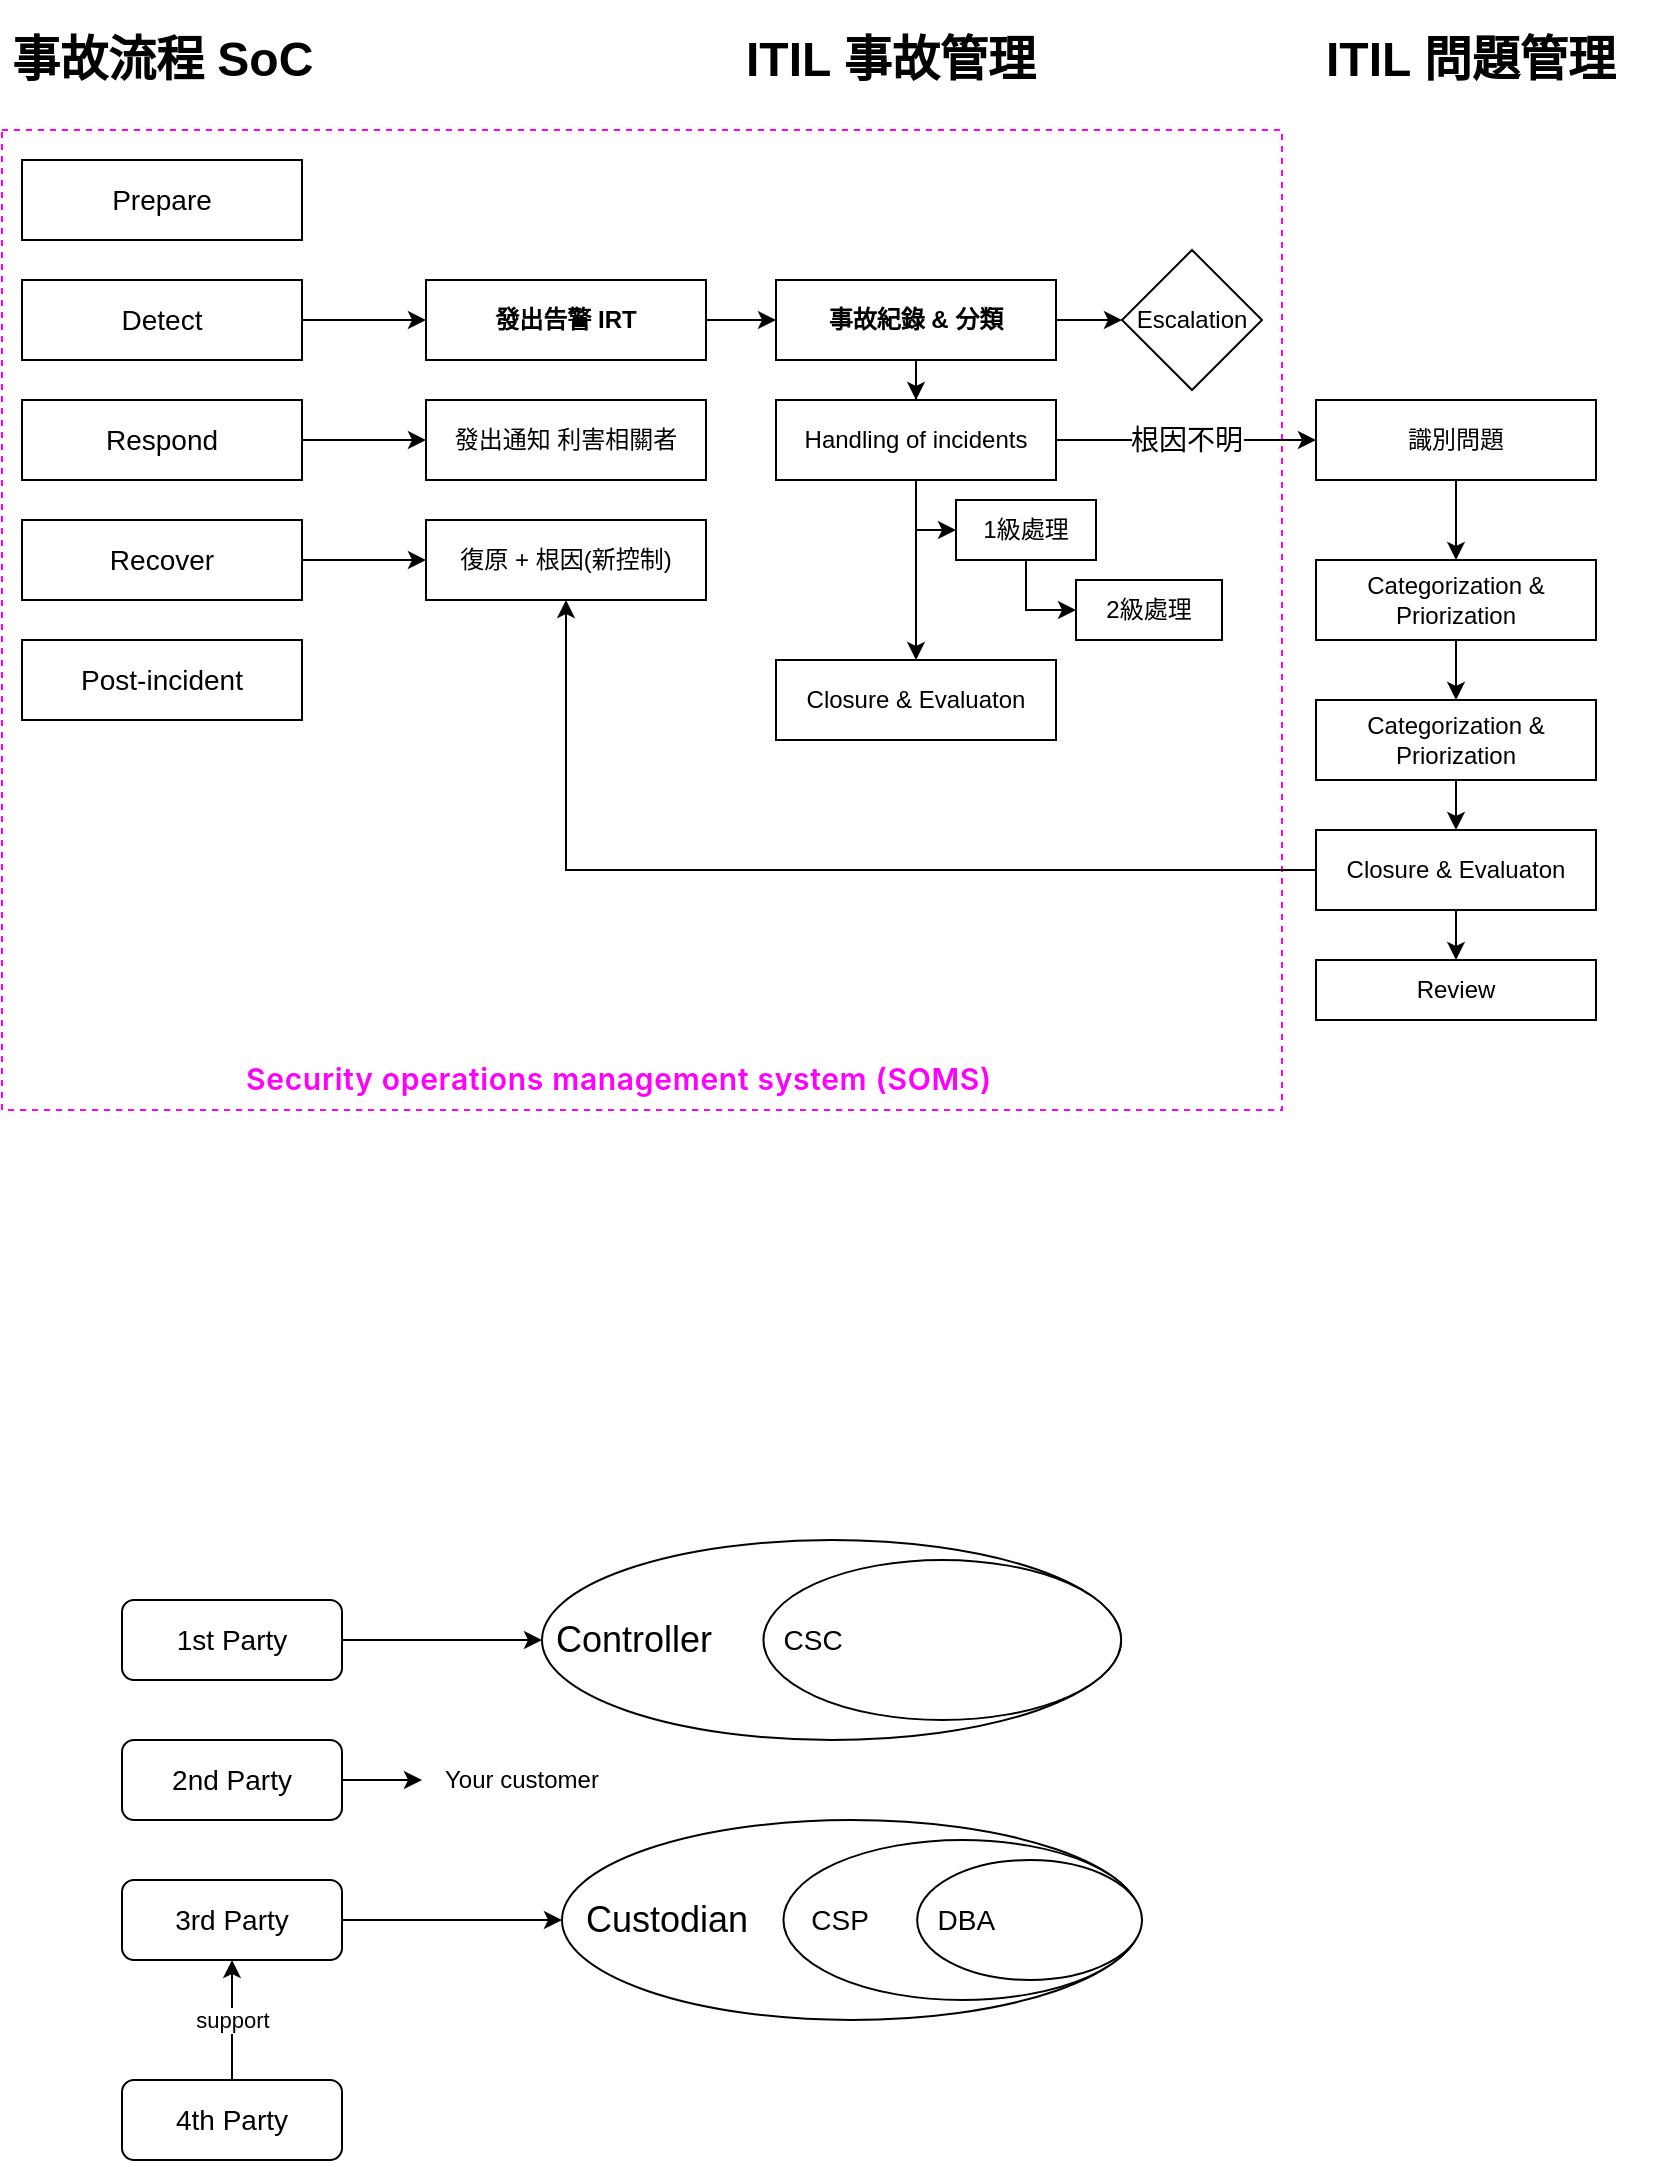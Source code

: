 <mxfile version="24.0.2" type="github">
  <diagram name="第 1 页" id="hQReIISKm8YCtOWLxGjV">
    <mxGraphModel dx="1434" dy="754" grid="1" gridSize="10" guides="1" tooltips="1" connect="1" arrows="1" fold="1" page="1" pageScale="1" pageWidth="827" pageHeight="1169" math="0" shadow="0">
      <root>
        <mxCell id="0" />
        <mxCell id="1" parent="0" />
        <mxCell id="yliNx0_WTpfWxn0OHZDb-20" value="" style="rounded=0;whiteSpace=wrap;html=1;fillColor=none;dashed=1;strokeColor=#FF00FF;" vertex="1" parent="1">
          <mxGeometry x="10" y="95" width="640" height="490" as="geometry" />
        </mxCell>
        <mxCell id="Ozge6DqlCok_twECxc4k-1" value="&lt;font style=&quot;font-size: 14px;&quot;&gt;Prepare&lt;/font&gt;" style="rounded=0;whiteSpace=wrap;html=1;" parent="1" vertex="1">
          <mxGeometry x="20" y="110" width="140" height="40" as="geometry" />
        </mxCell>
        <mxCell id="Ozge6DqlCok_twECxc4k-2" value="" style="edgeStyle=orthogonalEdgeStyle;rounded=0;orthogonalLoop=1;jettySize=auto;html=1;" parent="1" source="Ozge6DqlCok_twECxc4k-3" target="Ozge6DqlCok_twECxc4k-11" edge="1">
          <mxGeometry relative="1" as="geometry" />
        </mxCell>
        <mxCell id="Ozge6DqlCok_twECxc4k-3" value="&lt;font style=&quot;font-size: 14px;&quot;&gt;Detect&lt;/font&gt;" style="rounded=0;whiteSpace=wrap;html=1;" parent="1" vertex="1">
          <mxGeometry x="20" y="170" width="140" height="40" as="geometry" />
        </mxCell>
        <mxCell id="Ozge6DqlCok_twECxc4k-4" value="" style="edgeStyle=orthogonalEdgeStyle;rounded=0;orthogonalLoop=1;jettySize=auto;html=1;" parent="1" source="Ozge6DqlCok_twECxc4k-5" target="Ozge6DqlCok_twECxc4k-12" edge="1">
          <mxGeometry relative="1" as="geometry" />
        </mxCell>
        <mxCell id="Ozge6DqlCok_twECxc4k-5" value="&lt;font style=&quot;font-size: 14px;&quot;&gt;Respond&lt;/font&gt;" style="rounded=0;whiteSpace=wrap;html=1;" parent="1" vertex="1">
          <mxGeometry x="20" y="230" width="140" height="40" as="geometry" />
        </mxCell>
        <mxCell id="Ozge6DqlCok_twECxc4k-6" value="" style="edgeStyle=orthogonalEdgeStyle;rounded=0;orthogonalLoop=1;jettySize=auto;html=1;fontSize=14;" parent="1" source="Ozge6DqlCok_twECxc4k-7" target="Ozge6DqlCok_twECxc4k-36" edge="1">
          <mxGeometry relative="1" as="geometry" />
        </mxCell>
        <mxCell id="Ozge6DqlCok_twECxc4k-7" value="&lt;font style=&quot;font-size: 14px;&quot;&gt;Recover&lt;/font&gt;" style="rounded=0;whiteSpace=wrap;html=1;" parent="1" vertex="1">
          <mxGeometry x="20" y="290" width="140" height="40" as="geometry" />
        </mxCell>
        <mxCell id="Ozge6DqlCok_twECxc4k-8" value="&lt;font style=&quot;font-size: 14px;&quot;&gt;Post-incident&lt;/font&gt;" style="rounded=0;whiteSpace=wrap;html=1;" parent="1" vertex="1">
          <mxGeometry x="20" y="350" width="140" height="40" as="geometry" />
        </mxCell>
        <mxCell id="Ozge6DqlCok_twECxc4k-9" value="&lt;h1&gt;事故流程 SoC&lt;/h1&gt;" style="text;html=1;strokeColor=none;fillColor=none;spacing=5;spacingTop=-20;whiteSpace=wrap;overflow=hidden;rounded=0;" parent="1" vertex="1">
          <mxGeometry x="10" y="40" width="180" height="50" as="geometry" />
        </mxCell>
        <mxCell id="Ozge6DqlCok_twECxc4k-10" value="" style="edgeStyle=orthogonalEdgeStyle;rounded=0;orthogonalLoop=1;jettySize=auto;html=1;fontSize=14;" parent="1" source="Ozge6DqlCok_twECxc4k-11" target="Ozge6DqlCok_twECxc4k-15" edge="1">
          <mxGeometry relative="1" as="geometry" />
        </mxCell>
        <mxCell id="Ozge6DqlCok_twECxc4k-11" value="&lt;b&gt;發出告警 IRT&lt;/b&gt;" style="rounded=0;whiteSpace=wrap;html=1;" parent="1" vertex="1">
          <mxGeometry x="222" y="170" width="140" height="40" as="geometry" />
        </mxCell>
        <mxCell id="Ozge6DqlCok_twECxc4k-12" value="發出通知 利害相關者" style="rounded=0;whiteSpace=wrap;html=1;" parent="1" vertex="1">
          <mxGeometry x="222" y="230" width="140" height="40" as="geometry" />
        </mxCell>
        <mxCell id="Ozge6DqlCok_twECxc4k-13" value="" style="edgeStyle=orthogonalEdgeStyle;rounded=0;orthogonalLoop=1;jettySize=auto;html=1;fontSize=14;" parent="1" source="Ozge6DqlCok_twECxc4k-15" target="Ozge6DqlCok_twECxc4k-20" edge="1">
          <mxGeometry relative="1" as="geometry" />
        </mxCell>
        <mxCell id="Ozge6DqlCok_twECxc4k-14" value="" style="edgeStyle=orthogonalEdgeStyle;rounded=0;orthogonalLoop=1;jettySize=auto;html=1;fontSize=14;" parent="1" source="Ozge6DqlCok_twECxc4k-15" target="Ozge6DqlCok_twECxc4k-37" edge="1">
          <mxGeometry relative="1" as="geometry" />
        </mxCell>
        <mxCell id="Ozge6DqlCok_twECxc4k-15" value="&lt;b&gt;事故紀錄 &amp;amp; 分類&lt;/b&gt;" style="rounded=0;whiteSpace=wrap;html=1;" parent="1" vertex="1">
          <mxGeometry x="397" y="170" width="140" height="40" as="geometry" />
        </mxCell>
        <mxCell id="Ozge6DqlCok_twECxc4k-16" value="&lt;h1&gt;ITIL 事故管理&lt;/h1&gt;" style="text;html=1;strokeColor=none;fillColor=none;spacing=5;spacingTop=-20;whiteSpace=wrap;overflow=hidden;rounded=0;" parent="1" vertex="1">
          <mxGeometry x="377" y="40" width="180" height="50" as="geometry" />
        </mxCell>
        <mxCell id="Ozge6DqlCok_twECxc4k-17" value="根因不明" style="edgeStyle=orthogonalEdgeStyle;rounded=0;orthogonalLoop=1;jettySize=auto;html=1;fontSize=14;" parent="1" source="Ozge6DqlCok_twECxc4k-20" target="Ozge6DqlCok_twECxc4k-23" edge="1">
          <mxGeometry relative="1" as="geometry" />
        </mxCell>
        <mxCell id="Ozge6DqlCok_twECxc4k-18" style="edgeStyle=orthogonalEdgeStyle;rounded=0;orthogonalLoop=1;jettySize=auto;html=1;entryX=0;entryY=0.5;entryDx=0;entryDy=0;fontSize=14;" parent="1" source="Ozge6DqlCok_twECxc4k-20" target="Ozge6DqlCok_twECxc4k-25" edge="1">
          <mxGeometry relative="1" as="geometry" />
        </mxCell>
        <mxCell id="Ozge6DqlCok_twECxc4k-19" style="edgeStyle=orthogonalEdgeStyle;rounded=0;orthogonalLoop=1;jettySize=auto;html=1;fontSize=14;" parent="1" source="Ozge6DqlCok_twECxc4k-20" target="Ozge6DqlCok_twECxc4k-27" edge="1">
          <mxGeometry relative="1" as="geometry" />
        </mxCell>
        <mxCell id="Ozge6DqlCok_twECxc4k-20" value="Handling of incidents" style="rounded=0;whiteSpace=wrap;html=1;" parent="1" vertex="1">
          <mxGeometry x="397" y="230" width="140" height="40" as="geometry" />
        </mxCell>
        <mxCell id="Ozge6DqlCok_twECxc4k-21" value="&lt;h1&gt;ITIL 問題管理&lt;/h1&gt;" style="text;html=1;strokeColor=none;fillColor=none;spacing=5;spacingTop=-20;whiteSpace=wrap;overflow=hidden;rounded=0;" parent="1" vertex="1">
          <mxGeometry x="667" y="40" width="180" height="50" as="geometry" />
        </mxCell>
        <mxCell id="Ozge6DqlCok_twECxc4k-22" value="" style="edgeStyle=orthogonalEdgeStyle;rounded=0;orthogonalLoop=1;jettySize=auto;html=1;fontSize=14;" parent="1" source="Ozge6DqlCok_twECxc4k-23" target="Ozge6DqlCok_twECxc4k-29" edge="1">
          <mxGeometry relative="1" as="geometry" />
        </mxCell>
        <mxCell id="Ozge6DqlCok_twECxc4k-23" value="識別問題" style="rounded=0;whiteSpace=wrap;html=1;" parent="1" vertex="1">
          <mxGeometry x="667" y="230" width="140" height="40" as="geometry" />
        </mxCell>
        <mxCell id="Ozge6DqlCok_twECxc4k-24" style="edgeStyle=orthogonalEdgeStyle;rounded=0;orthogonalLoop=1;jettySize=auto;html=1;entryX=0;entryY=0.5;entryDx=0;entryDy=0;fontSize=14;" parent="1" source="Ozge6DqlCok_twECxc4k-25" target="Ozge6DqlCok_twECxc4k-26" edge="1">
          <mxGeometry relative="1" as="geometry" />
        </mxCell>
        <mxCell id="Ozge6DqlCok_twECxc4k-25" value="1級處理" style="rounded=0;whiteSpace=wrap;html=1;" parent="1" vertex="1">
          <mxGeometry x="487" y="280" width="70" height="30" as="geometry" />
        </mxCell>
        <mxCell id="Ozge6DqlCok_twECxc4k-26" value="2級處理" style="rounded=0;whiteSpace=wrap;html=1;" parent="1" vertex="1">
          <mxGeometry x="547" y="320" width="73" height="30" as="geometry" />
        </mxCell>
        <mxCell id="Ozge6DqlCok_twECxc4k-27" value="Closure &amp;amp; Evaluaton" style="rounded=0;whiteSpace=wrap;html=1;" parent="1" vertex="1">
          <mxGeometry x="397" y="360" width="140" height="40" as="geometry" />
        </mxCell>
        <mxCell id="Ozge6DqlCok_twECxc4k-28" value="" style="edgeStyle=orthogonalEdgeStyle;rounded=0;orthogonalLoop=1;jettySize=auto;html=1;fontSize=14;" parent="1" source="Ozge6DqlCok_twECxc4k-29" target="Ozge6DqlCok_twECxc4k-31" edge="1">
          <mxGeometry relative="1" as="geometry" />
        </mxCell>
        <mxCell id="Ozge6DqlCok_twECxc4k-29" value="Categorization &amp;amp; Priorization" style="rounded=0;whiteSpace=wrap;html=1;" parent="1" vertex="1">
          <mxGeometry x="667" y="310" width="140" height="40" as="geometry" />
        </mxCell>
        <mxCell id="Ozge6DqlCok_twECxc4k-30" value="" style="edgeStyle=orthogonalEdgeStyle;rounded=0;orthogonalLoop=1;jettySize=auto;html=1;fontSize=14;" parent="1" source="Ozge6DqlCok_twECxc4k-31" target="Ozge6DqlCok_twECxc4k-34" edge="1">
          <mxGeometry relative="1" as="geometry" />
        </mxCell>
        <mxCell id="Ozge6DqlCok_twECxc4k-31" value="Categorization &amp;amp; Priorization" style="rounded=0;whiteSpace=wrap;html=1;" parent="1" vertex="1">
          <mxGeometry x="667" y="380" width="140" height="40" as="geometry" />
        </mxCell>
        <mxCell id="Ozge6DqlCok_twECxc4k-32" value="" style="edgeStyle=orthogonalEdgeStyle;rounded=0;orthogonalLoop=1;jettySize=auto;html=1;fontSize=14;" parent="1" source="Ozge6DqlCok_twECxc4k-34" target="Ozge6DqlCok_twECxc4k-35" edge="1">
          <mxGeometry relative="1" as="geometry" />
        </mxCell>
        <mxCell id="Ozge6DqlCok_twECxc4k-33" style="edgeStyle=orthogonalEdgeStyle;rounded=0;orthogonalLoop=1;jettySize=auto;html=1;entryX=0.5;entryY=1;entryDx=0;entryDy=0;fontSize=14;" parent="1" source="Ozge6DqlCok_twECxc4k-34" target="Ozge6DqlCok_twECxc4k-36" edge="1">
          <mxGeometry relative="1" as="geometry" />
        </mxCell>
        <mxCell id="Ozge6DqlCok_twECxc4k-34" value="Closure &amp;amp; Evaluaton" style="rounded=0;whiteSpace=wrap;html=1;" parent="1" vertex="1">
          <mxGeometry x="667" y="445" width="140" height="40" as="geometry" />
        </mxCell>
        <mxCell id="Ozge6DqlCok_twECxc4k-35" value="Review" style="rounded=0;whiteSpace=wrap;html=1;" parent="1" vertex="1">
          <mxGeometry x="667" y="510" width="140" height="30" as="geometry" />
        </mxCell>
        <mxCell id="Ozge6DqlCok_twECxc4k-36" value="復原 + 根因(新控制)" style="rounded=0;whiteSpace=wrap;html=1;" parent="1" vertex="1">
          <mxGeometry x="222" y="290" width="140" height="40" as="geometry" />
        </mxCell>
        <mxCell id="Ozge6DqlCok_twECxc4k-37" value="Escalation" style="rhombus;whiteSpace=wrap;html=1;rounded=0;" parent="1" vertex="1">
          <mxGeometry x="570" y="155" width="70" height="70" as="geometry" />
        </mxCell>
        <mxCell id="yliNx0_WTpfWxn0OHZDb-15" style="edgeStyle=orthogonalEdgeStyle;rounded=0;orthogonalLoop=1;jettySize=auto;html=1;entryX=0;entryY=0.5;entryDx=0;entryDy=0;" edge="1" parent="1" source="yliNx0_WTpfWxn0OHZDb-2" target="yliNx0_WTpfWxn0OHZDb-12">
          <mxGeometry relative="1" as="geometry" />
        </mxCell>
        <mxCell id="yliNx0_WTpfWxn0OHZDb-2" value="&lt;font style=&quot;font-size: 14px;&quot;&gt;1st Party&lt;/font&gt;" style="rounded=1;whiteSpace=wrap;html=1;" vertex="1" parent="1">
          <mxGeometry x="70" y="830" width="110" height="40" as="geometry" />
        </mxCell>
        <mxCell id="yliNx0_WTpfWxn0OHZDb-17" value="" style="edgeStyle=orthogonalEdgeStyle;rounded=0;orthogonalLoop=1;jettySize=auto;html=1;" edge="1" parent="1" source="yliNx0_WTpfWxn0OHZDb-4" target="yliNx0_WTpfWxn0OHZDb-16">
          <mxGeometry relative="1" as="geometry" />
        </mxCell>
        <mxCell id="yliNx0_WTpfWxn0OHZDb-4" value="&lt;font style=&quot;font-size: 14px;&quot;&gt;2nd Party&lt;/font&gt;" style="rounded=1;whiteSpace=wrap;html=1;" vertex="1" parent="1">
          <mxGeometry x="70" y="900" width="110" height="40" as="geometry" />
        </mxCell>
        <mxCell id="yliNx0_WTpfWxn0OHZDb-9" style="edgeStyle=orthogonalEdgeStyle;rounded=0;orthogonalLoop=1;jettySize=auto;html=1;entryX=0;entryY=0.5;entryDx=0;entryDy=0;" edge="1" parent="1" source="yliNx0_WTpfWxn0OHZDb-5" target="yliNx0_WTpfWxn0OHZDb-1">
          <mxGeometry relative="1" as="geometry" />
        </mxCell>
        <mxCell id="yliNx0_WTpfWxn0OHZDb-5" value="&lt;font style=&quot;font-size: 14px;&quot;&gt;3rd Party&lt;/font&gt;" style="rounded=1;whiteSpace=wrap;html=1;" vertex="1" parent="1">
          <mxGeometry x="70" y="970" width="110" height="40" as="geometry" />
        </mxCell>
        <mxCell id="yliNx0_WTpfWxn0OHZDb-18" value="support" style="edgeStyle=orthogonalEdgeStyle;rounded=0;orthogonalLoop=1;jettySize=auto;html=1;" edge="1" parent="1" source="yliNx0_WTpfWxn0OHZDb-6" target="yliNx0_WTpfWxn0OHZDb-5">
          <mxGeometry relative="1" as="geometry" />
        </mxCell>
        <mxCell id="yliNx0_WTpfWxn0OHZDb-6" value="&lt;font style=&quot;font-size: 14px;&quot;&gt;4th Party&lt;/font&gt;" style="rounded=1;whiteSpace=wrap;html=1;" vertex="1" parent="1">
          <mxGeometry x="70" y="1070" width="110" height="40" as="geometry" />
        </mxCell>
        <mxCell id="yliNx0_WTpfWxn0OHZDb-10" value="" style="group" vertex="1" connectable="0" parent="1">
          <mxGeometry x="290" y="940" width="290" height="100" as="geometry" />
        </mxCell>
        <mxCell id="yliNx0_WTpfWxn0OHZDb-1" value="&lt;font style=&quot;font-size: 18px;&quot;&gt;&amp;nbsp; Custodian&lt;/font&gt;" style="ellipse;whiteSpace=wrap;html=1;align=left;" vertex="1" parent="yliNx0_WTpfWxn0OHZDb-10">
          <mxGeometry width="289.574" height="100" as="geometry" />
        </mxCell>
        <mxCell id="yliNx0_WTpfWxn0OHZDb-7" value="&lt;font style=&quot;font-size: 14px;&quot;&gt;&amp;nbsp; &amp;nbsp;CSP&lt;/font&gt;" style="ellipse;whiteSpace=wrap;html=1;align=left;" vertex="1" parent="yliNx0_WTpfWxn0OHZDb-10">
          <mxGeometry x="110.72" y="10" width="178.855" height="80" as="geometry" />
        </mxCell>
        <mxCell id="yliNx0_WTpfWxn0OHZDb-8" value="&lt;span style=&quot;font-size: 14px;&quot;&gt;&amp;nbsp; DBA&lt;/span&gt;" style="ellipse;whiteSpace=wrap;html=1;align=left;" vertex="1" parent="yliNx0_WTpfWxn0OHZDb-10">
          <mxGeometry x="177.577" y="20" width="112.423" height="60" as="geometry" />
        </mxCell>
        <mxCell id="yliNx0_WTpfWxn0OHZDb-11" value="" style="group" vertex="1" connectable="0" parent="1">
          <mxGeometry x="280" y="800" width="290" height="100" as="geometry" />
        </mxCell>
        <mxCell id="yliNx0_WTpfWxn0OHZDb-12" value="&lt;font style=&quot;font-size: 18px;&quot;&gt;&amp;nbsp;Controller&lt;/font&gt;" style="ellipse;whiteSpace=wrap;html=1;align=left;" vertex="1" parent="yliNx0_WTpfWxn0OHZDb-11">
          <mxGeometry width="289.574" height="100" as="geometry" />
        </mxCell>
        <mxCell id="yliNx0_WTpfWxn0OHZDb-13" value="&lt;span style=&quot;font-size: 14px;&quot;&gt;&amp;nbsp; CSC&lt;/span&gt;" style="ellipse;whiteSpace=wrap;html=1;align=left;" vertex="1" parent="yliNx0_WTpfWxn0OHZDb-11">
          <mxGeometry x="110.72" y="10" width="178.855" height="80" as="geometry" />
        </mxCell>
        <mxCell id="yliNx0_WTpfWxn0OHZDb-16" value="Your customer" style="text;html=1;align=center;verticalAlign=middle;whiteSpace=wrap;rounded=0;" vertex="1" parent="1">
          <mxGeometry x="220" y="905" width="100" height="30" as="geometry" />
        </mxCell>
        <mxCell id="yliNx0_WTpfWxn0OHZDb-19" value="&lt;h3 class=&quot;part in-view&quot; data-startline=&quot;573&quot; data-endline=&quot;573&quot; id=&quot;Security-operations-management-system-SOMS&quot; data-id=&quot;Security-operations-management-system-SOMS&quot; data-original-title=&quot;&quot; title=&quot;&quot; aria-describedby=&quot;popover423674&quot; style=&quot;box-sizing: border-box; --tw-border-spacing-x: 0; --tw-border-spacing-y: 0; --tw-translate-x: 0; --tw-translate-y: 0; --tw-rotate: 0; --tw-skew-x: 0; --tw-skew-y: 0; --tw-scale-x: 1; --tw-scale-y: 1; --tw-pan-x: ; --tw-pan-y: ; --tw-pinch-zoom: ; --tw-scroll-snap-strictness: proximity; --tw-ordinal: ; --tw-slashed-zero: ; --tw-numeric-figure: ; --tw-numeric-spacing: ; --tw-numeric-fraction: ; --tw-ring-inset: ; --tw-ring-offset-width: 0px; --tw-ring-offset-color: #fff; --tw-ring-color: rgb(59 130 246 / .5); --tw-ring-offset-shadow: 0 0 #0000; --tw-ring-shadow: 0 0 #0000; --tw-shadow: 0 0 #0000; --tw-shadow-colored: 0 0 #0000; --tw-blur: ; --tw-brightness: ; --tw-contrast: ; --tw-grayscale: ; --tw-hue-rotate: ; --tw-invert: ; --tw-saturate: ; --tw-sepia: ; --tw-drop-shadow: ; --tw-backdrop-blur: ; --tw-backdrop-brightness: ; --tw-backdrop-contrast: ; --tw-backdrop-grayscale: ; --tw-backdrop-hue-rotate: ; --tw-backdrop-invert: ; --tw-backdrop-opacity: ; --tw-backdrop-saturate: ; --tw-backdrop-sepia: ; font-family: -apple-system, BlinkMacSystemFont, &amp;quot;Segoe UI&amp;quot;, &amp;quot;Helvetica Neue&amp;quot;, Helvetica, Roboto, Arial, &amp;quot;PingFang TC&amp;quot;, &amp;quot;Microsoft JhengHei&amp;quot;, 微軟正黑, sans-serif, &amp;quot;Apple Color Emoji&amp;quot;, &amp;quot;Segoe UI Emoji&amp;quot;, &amp;quot;Segoe UI Symbol&amp;quot;; font-weight: 600; line-height: 1.25; margin-top: 24px; margin-bottom: 16px; font-size: 1.25em; font-style: normal; font-variant-ligatures: normal; font-variant-caps: normal; letter-spacing: 0.35px; orphans: 2; text-align: start; text-indent: 0px; text-transform: none; widows: 2; word-spacing: 0px; -webkit-text-stroke-width: 0px; white-space: normal; background-color: rgb(255, 255, 255); text-decoration-thickness: initial; text-decoration-style: initial; text-decoration-color: initial;&quot;&gt;&lt;span data-position=&quot;20847&quot; data-size=&quot;44&quot; style=&quot;box-sizing: border-box; --tw-border-spacing-x: 0; --tw-border-spacing-y: 0; --tw-translate-x: 0; --tw-translate-y: 0; --tw-rotate: 0; --tw-skew-x: 0; --tw-skew-y: 0; --tw-scale-x: 1; --tw-scale-y: 1; --tw-pan-x: ; --tw-pan-y: ; --tw-pinch-zoom: ; --tw-scroll-snap-strictness: proximity; --tw-ordinal: ; --tw-slashed-zero: ; --tw-numeric-figure: ; --tw-numeric-spacing: ; --tw-numeric-fraction: ; --tw-ring-inset: ; --tw-ring-offset-width: 0px; --tw-ring-offset-color: #fff; --tw-ring-color: rgb(59 130 246 / .5); --tw-ring-offset-shadow: 0 0 #0000; --tw-ring-shadow: 0 0 #0000; --tw-shadow: 0 0 #0000; --tw-shadow-colored: 0 0 #0000; --tw-blur: ; --tw-brightness: ; --tw-contrast: ; --tw-grayscale: ; --tw-hue-rotate: ; --tw-invert: ; --tw-saturate: ; --tw-sepia: ; --tw-drop-shadow: ; --tw-backdrop-blur: ; --tw-backdrop-brightness: ; --tw-backdrop-contrast: ; --tw-backdrop-grayscale: ; --tw-backdrop-hue-rotate: ; --tw-backdrop-invert: ; --tw-backdrop-opacity: ; --tw-backdrop-saturate: ; --tw-backdrop-sepia: ;&quot;&gt;&lt;font color=&quot;#ff00ff&quot;&gt;Security operations management system (SOMS)&lt;/font&gt;&lt;/span&gt;&lt;/h3&gt;" style="text;whiteSpace=wrap;html=1;" vertex="1" parent="1">
          <mxGeometry x="130" y="530" width="380" height="80" as="geometry" />
        </mxCell>
      </root>
    </mxGraphModel>
  </diagram>
</mxfile>
